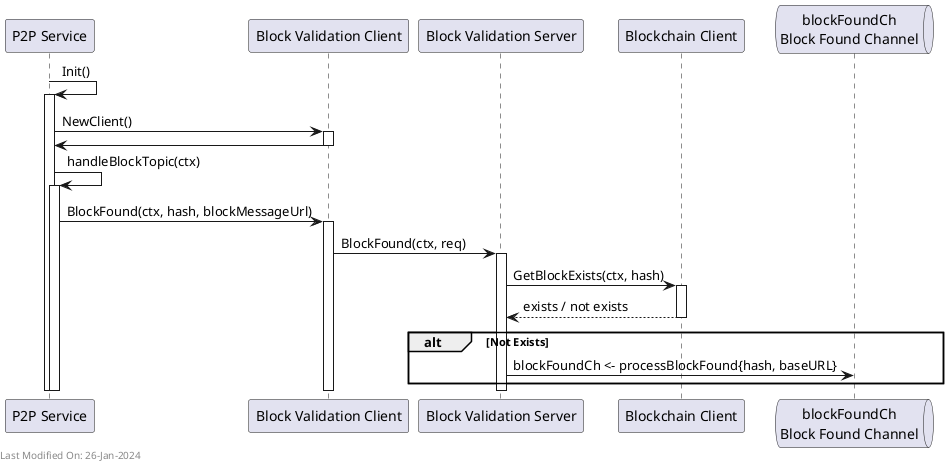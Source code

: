 @startuml
participant "P2P Service" as P2P
participant "Block Validation Client" as BVC
participant "Block Validation Server" as BVS
participant "Blockchain Client" as BC
queue "blockFoundCh\nBlock Found Channel" as BFC

P2P -> P2P: Init()
activate P2P

P2P -> BVC: NewClient()

activate BVC
BVC -> P2P
deactivate BVC

P2P -> P2P: handleBlockTopic(ctx)
activate P2P
P2P -> BVC: BlockFound(ctx, hash, blockMessageUrl)
activate BVC

BVC -> BVS: BlockFound(ctx, req)
activate BVS

BVS -> BC: GetBlockExists(ctx, hash)
activate BC
BC --> BVS: exists / not exists
deactivate BC

alt Not Exists
BVS -> BFC: blockFoundCh <- processBlockFound{hash, baseURL}
end

deactivate BVS
deactivate BVC
deactivate P2P
deactivate P2P

left footer Last Modified On: 26-Jan-2024

@enduml

